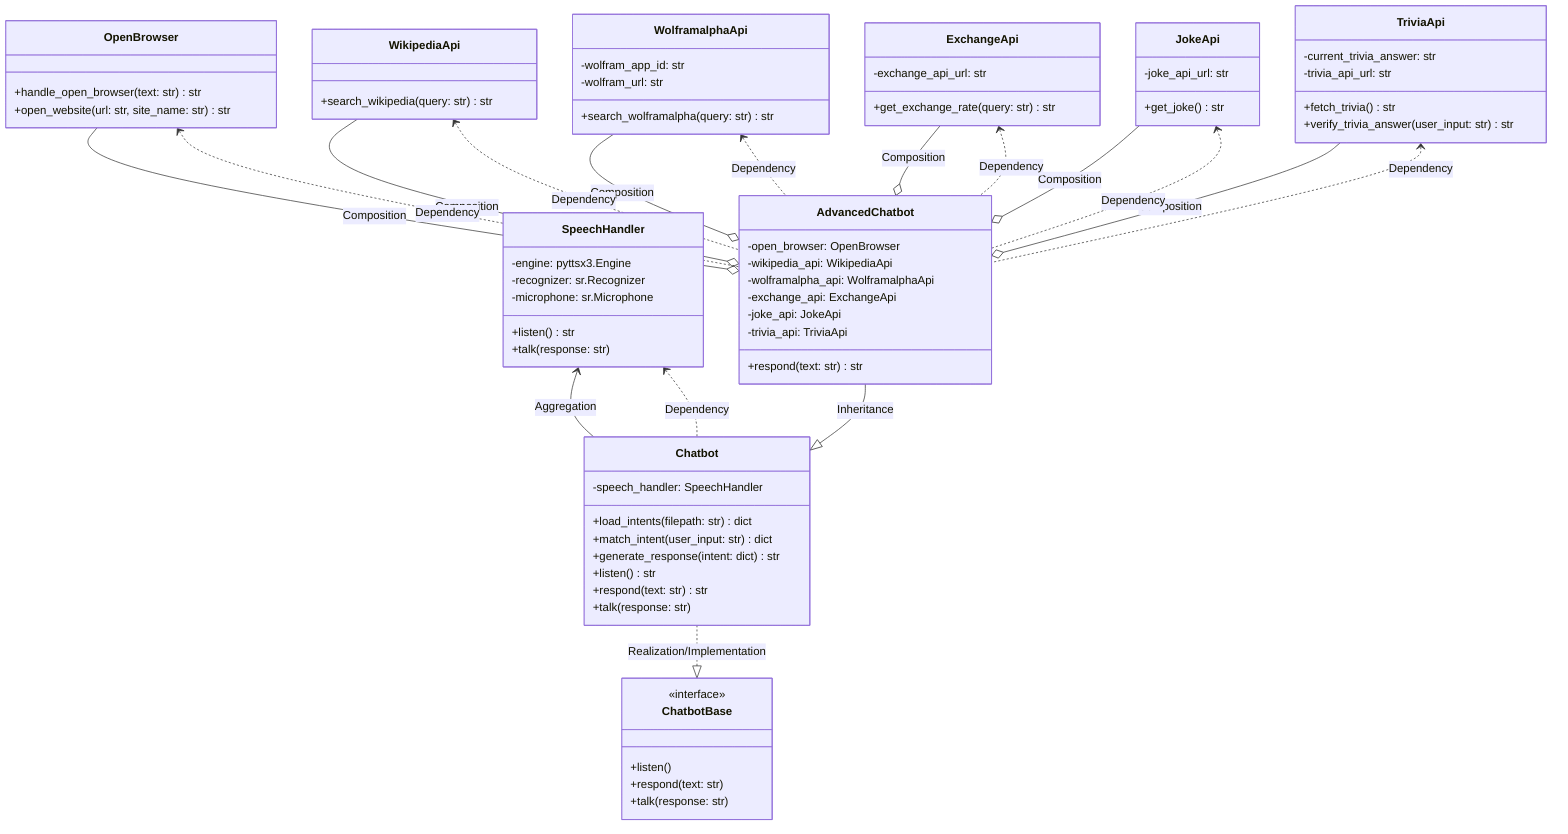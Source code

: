 classDiagram
    direction BT
    %% Base class for abstraction
    class ChatbotBase {
        <<interface>>
        +listen()
        +respond(text: str)
        +talk(response: str)
    }

    %% Speech handler for audio interaction
    class SpeechHandler {
        -engine: pyttsx3.Engine
        -recognizer: sr.Recognizer
        -microphone: sr.Microphone
        +listen() str
        +talk(response: str)
    }

    %% Base chatbot class
    class Chatbot {
        -speech_handler: SpeechHandler
        +load_intents(filepath: str) dict
        +match_intent(user_input: str) dict
        +generate_response(intent: dict) str
        +listen() str
        +respond(text: str) str
        +talk(response: str)
    }

    %% Extended advanced chatbot class
    class AdvancedChatbot {
        -open_browser: OpenBrowser
        -wikipedia_api: WikipediaApi
        -wolframalpha_api: WolframalphaApi
        -exchange_api: ExchangeApi
        -joke_api: JokeApi
        -trivia_api: TriviaApi
        +respond(text: str) str
    }

    %% API for fetching exchange rates
    class ExchangeApi {
        -exchange_api_url: str
        +get_exchange_rate(query: str) str
    }

    %% API for fetching jokes
    class JokeApi {
        -joke_api_url: str
        +get_joke() str
    }

    %% API for trivia questions
    class TriviaApi {
        -current_trivia_answer: str
        -trivia_api_url: str
        +fetch_trivia() str
        +verify_trivia_answer(user_input: str) str
    }

    %% Wikipedia integration API
    class WikipediaApi {
        +search_wikipedia(query: str) str
    }

    %% Wolfram Alpha integration API
    class WolframalphaApi {
        -wolfram_app_id: str
        -wolfram_url: str
        +search_wolframalpha(query: str) str
    }

    %% Handles browser actions
    class OpenBrowser {
        +handle_open_browser(text: str) str
        +open_website(url: str, site_name: str) str
    }

    %% Relationships and interactions
    ChatbotBase <|.. Chatbot : Realization/Implementation
    Chatbot <|-- AdvancedChatbot : Inheritance
    Chatbot --> SpeechHandler : Aggregation
    AdvancedChatbot o-- OpenBrowser : Composition
    AdvancedChatbot o-- WikipediaApi : Composition
    AdvancedChatbot o-- WolframalphaApi : Composition
    AdvancedChatbot o-- ExchangeApi : Composition
    AdvancedChatbot o-- JokeApi : Composition
    AdvancedChatbot o-- TriviaApi : Composition

    SpeechHandler <.. Chatbot : Dependency
    OpenBrowser <.. AdvancedChatbot : Dependency
    WikipediaApi <.. AdvancedChatbot : Dependency
    WolframalphaApi <.. AdvancedChatbot : Dependency
    ExchangeApi <.. AdvancedChatbot : Dependency
    JokeApi <.. AdvancedChatbot : Dependency
    TriviaApi <.. AdvancedChatbot : Dependency